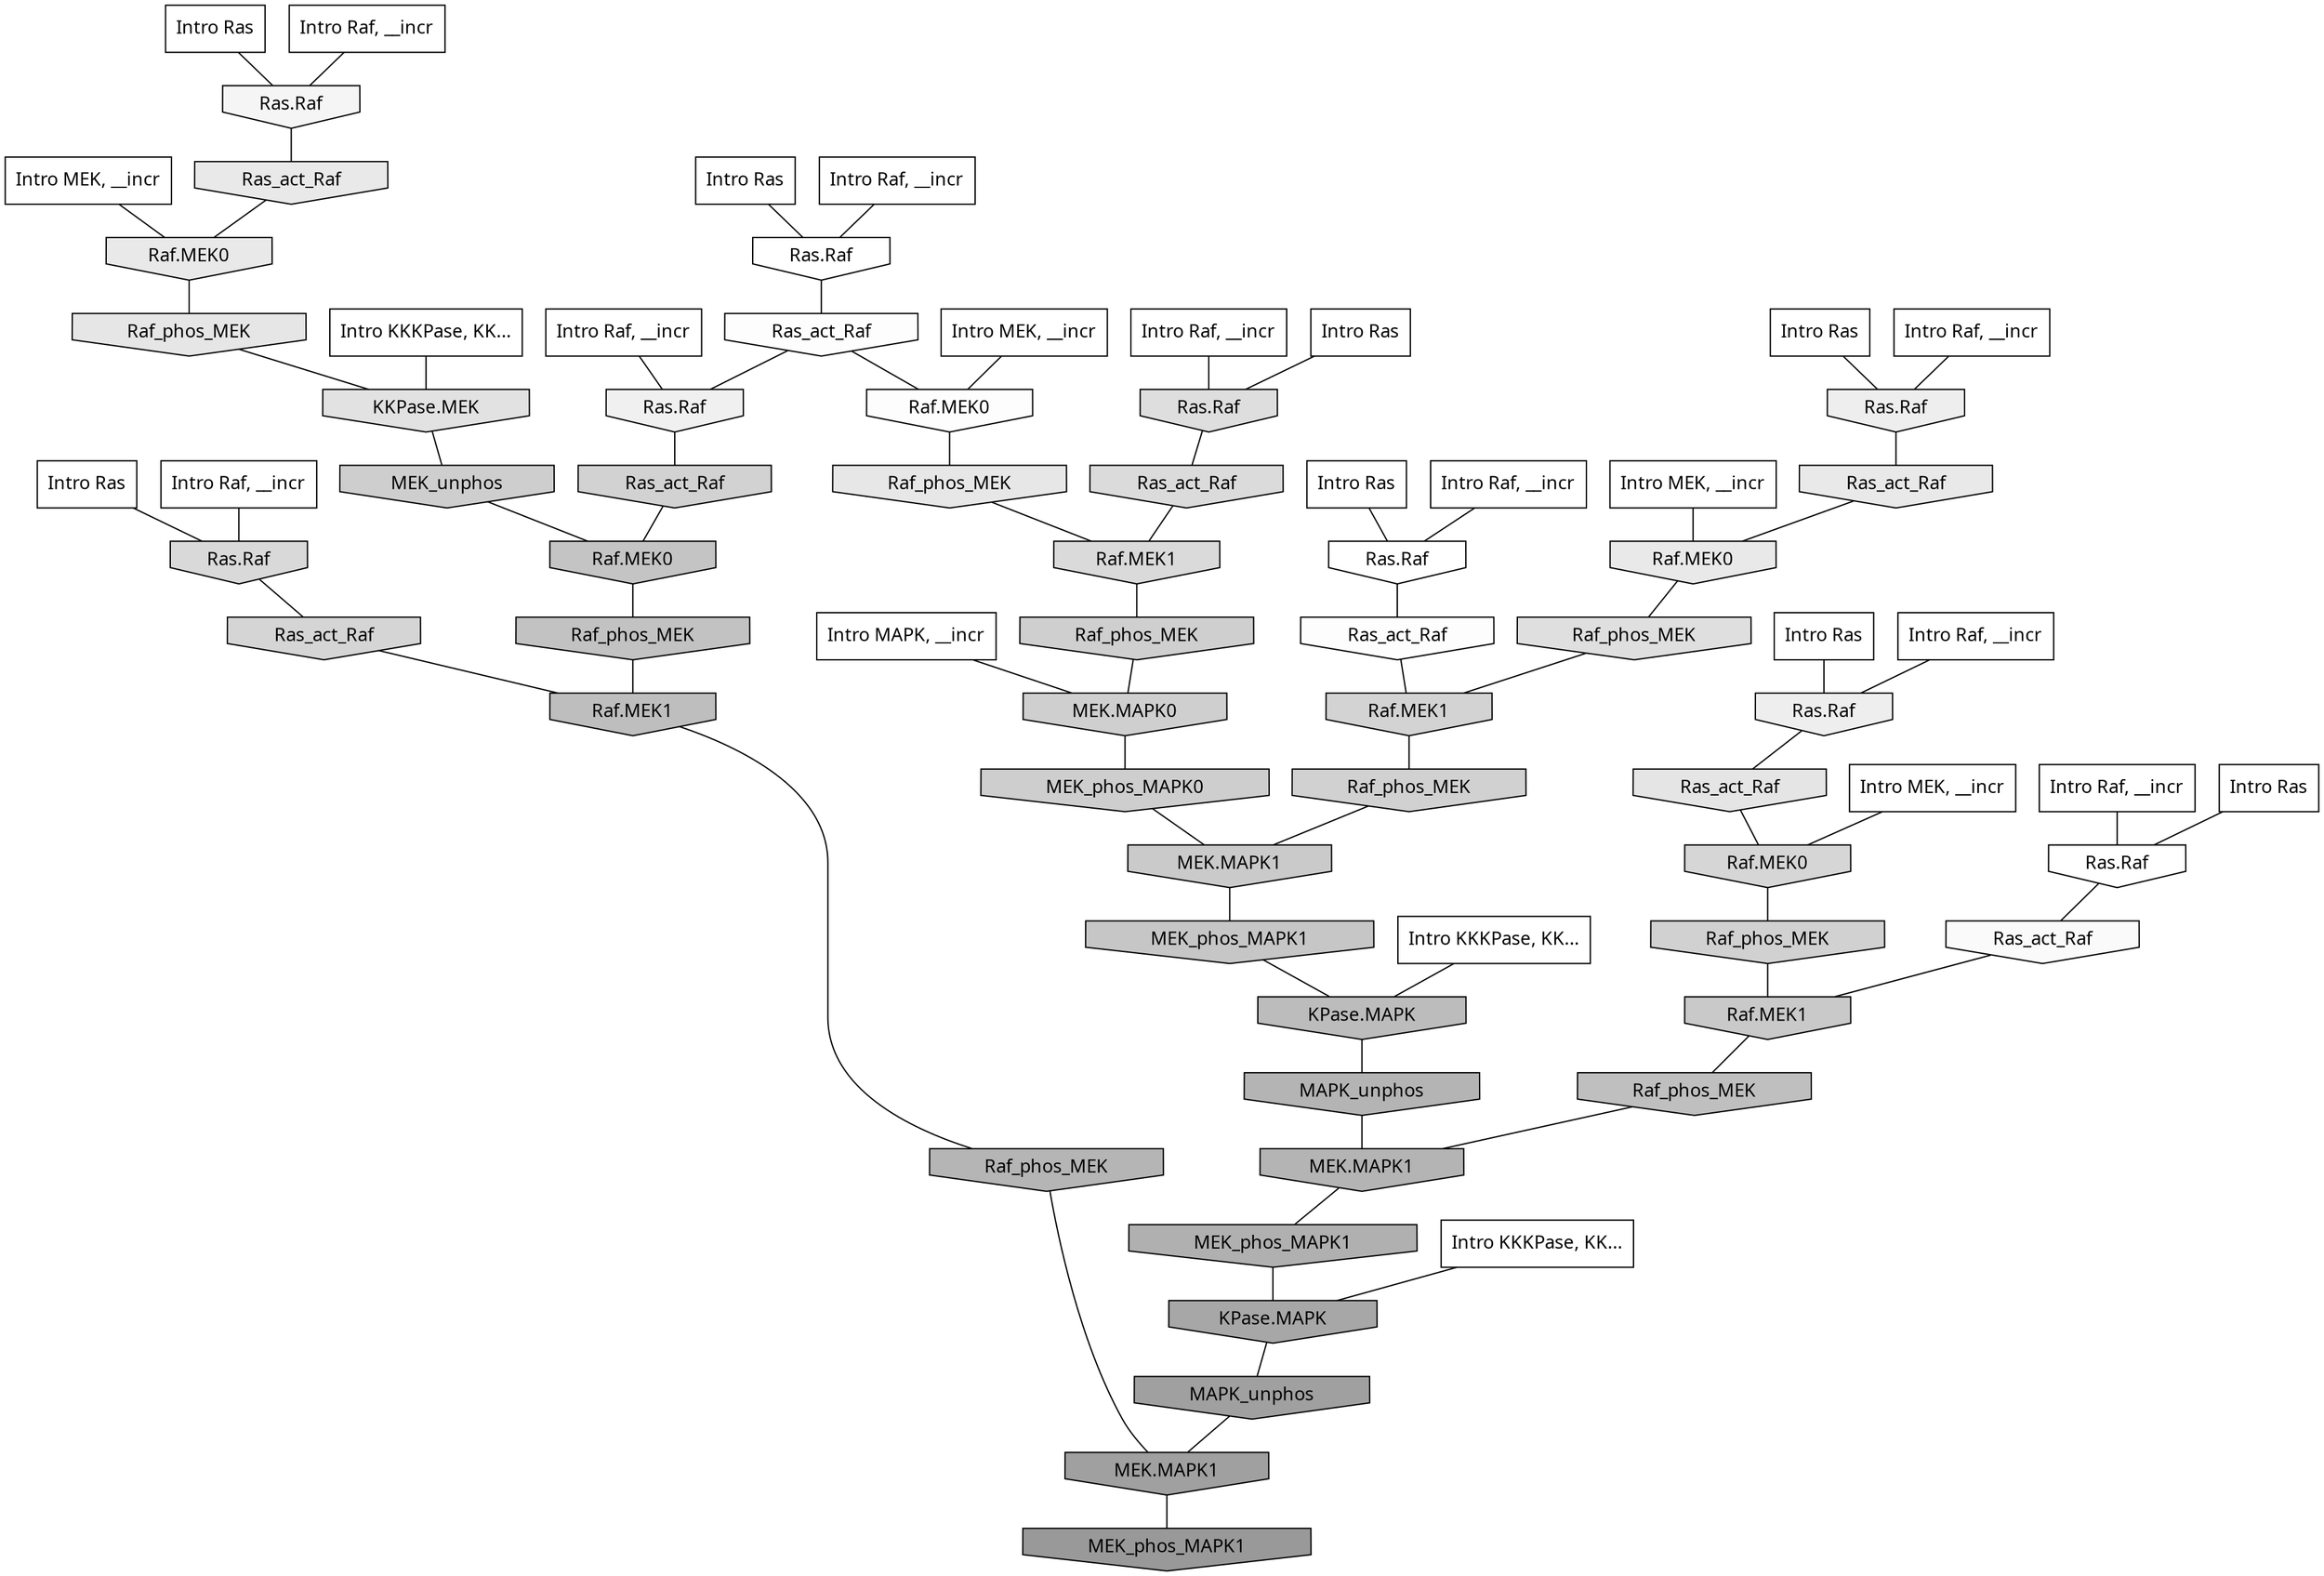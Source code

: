 digraph G{
  rankdir="TB";
  ranksep=0.30;
  node [fontname="CMU Serif"];
  edge [fontname="CMU Serif"];
  
  1 [label="Intro Ras", shape=rectangle, style=filled, fillcolor="0.000 0.000 1.000"]
  
  19 [label="Intro Ras", shape=rectangle, style=filled, fillcolor="0.000 0.000 1.000"]
  
  24 [label="Intro Ras", shape=rectangle, style=filled, fillcolor="0.000 0.000 1.000"]
  
  34 [label="Intro Ras", shape=rectangle, style=filled, fillcolor="0.000 0.000 1.000"]
  
  36 [label="Intro Ras", shape=rectangle, style=filled, fillcolor="0.000 0.000 1.000"]
  
  43 [label="Intro Ras", shape=rectangle, style=filled, fillcolor="0.000 0.000 1.000"]
  
  46 [label="Intro Ras", shape=rectangle, style=filled, fillcolor="0.000 0.000 1.000"]
  
  49 [label="Intro Ras", shape=rectangle, style=filled, fillcolor="0.000 0.000 1.000"]
  
  112 [label="Intro Raf, __incr", shape=rectangle, style=filled, fillcolor="0.000 0.000 1.000"]
  
  141 [label="Intro Raf, __incr", shape=rectangle, style=filled, fillcolor="0.000 0.000 1.000"]
  
  277 [label="Intro Raf, __incr", shape=rectangle, style=filled, fillcolor="0.000 0.000 1.000"]
  
  310 [label="Intro Raf, __incr", shape=rectangle, style=filled, fillcolor="0.000 0.000 1.000"]
  
  371 [label="Intro Raf, __incr", shape=rectangle, style=filled, fillcolor="0.000 0.000 1.000"]
  
  635 [label="Intro Raf, __incr", shape=rectangle, style=filled, fillcolor="0.000 0.000 1.000"]
  
  905 [label="Intro Raf, __incr", shape=rectangle, style=filled, fillcolor="0.000 0.000 1.000"]
  
  911 [label="Intro Raf, __incr", shape=rectangle, style=filled, fillcolor="0.000 0.000 1.000"]
  
  1091 [label="Intro Raf, __incr", shape=rectangle, style=filled, fillcolor="0.000 0.000 1.000"]
  
  1223 [label="Intro MEK, __incr", shape=rectangle, style=filled, fillcolor="0.000 0.000 1.000"]
  
  1458 [label="Intro MEK, __incr", shape=rectangle, style=filled, fillcolor="0.000 0.000 1.000"]
  
  1489 [label="Intro MEK, __incr", shape=rectangle, style=filled, fillcolor="0.000 0.000 1.000"]
  
  1968 [label="Intro MEK, __incr", shape=rectangle, style=filled, fillcolor="0.000 0.000 1.000"]
  
  3015 [label="Intro MAPK, __incr", shape=rectangle, style=filled, fillcolor="0.000 0.000 1.000"]
  
  3112 [label="Intro KKKPase, KK...", shape=rectangle, style=filled, fillcolor="0.000 0.000 1.000"]
  
  3133 [label="Intro KKKPase, KK...", shape=rectangle, style=filled, fillcolor="0.000 0.000 1.000"]
  
  3187 [label="Intro KKKPase, KK...", shape=rectangle, style=filled, fillcolor="0.000 0.000 1.000"]
  
  3251 [label="Ras.Raf", shape=invhouse, style=filled, fillcolor="0.000 0.000 1.000"]
  
  3256 [label="Ras.Raf", shape=invhouse, style=filled, fillcolor="0.000 0.000 1.000"]
  
  3262 [label="Ras.Raf", shape=invhouse, style=filled, fillcolor="0.000 0.000 1.000"]
  
  3404 [label="Ras_act_Raf", shape=invhouse, style=filled, fillcolor="0.000 0.000 0.990"]
  
  3416 [label="Ras_act_Raf", shape=invhouse, style=filled, fillcolor="0.000 0.000 0.989"]
  
  3418 [label="Raf.MEK0", shape=invhouse, style=filled, fillcolor="0.000 0.000 0.989"]
  
  3519 [label="Ras_act_Raf", shape=invhouse, style=filled, fillcolor="0.000 0.000 0.977"]
  
  3795 [label="Ras.Raf", shape=invhouse, style=filled, fillcolor="0.000 0.000 0.958"]
  
  4227 [label="Ras.Raf", shape=invhouse, style=filled, fillcolor="0.000 0.000 0.938"]
  
  4353 [label="Ras.Raf", shape=invhouse, style=filled, fillcolor="0.000 0.000 0.931"]
  
  4371 [label="Ras.Raf", shape=invhouse, style=filled, fillcolor="0.000 0.000 0.931"]
  
  4756 [label="Ras_act_Raf", shape=invhouse, style=filled, fillcolor="0.000 0.000 0.914"]
  
  4759 [label="Raf.MEK0", shape=invhouse, style=filled, fillcolor="0.000 0.000 0.914"]
  
  4805 [label="Ras_act_Raf", shape=invhouse, style=filled, fillcolor="0.000 0.000 0.912"]
  
  4808 [label="Raf.MEK0", shape=invhouse, style=filled, fillcolor="0.000 0.000 0.912"]
  
  4981 [label="Raf_phos_MEK", shape=invhouse, style=filled, fillcolor="0.000 0.000 0.904"]
  
  5052 [label="Raf_phos_MEK", shape=invhouse, style=filled, fillcolor="0.000 0.000 0.901"]
  
  5147 [label="Ras_act_Raf", shape=invhouse, style=filled, fillcolor="0.000 0.000 0.897"]
  
  5460 [label="KKPase.MEK", shape=invhouse, style=filled, fillcolor="0.000 0.000 0.885"]
  
  5749 [label="Raf_phos_MEK", shape=invhouse, style=filled, fillcolor="0.000 0.000 0.873"]
  
  5869 [label="Ras.Raf", shape=invhouse, style=filled, fillcolor="0.000 0.000 0.870"]
  
  6215 [label="Ras_act_Raf", shape=invhouse, style=filled, fillcolor="0.000 0.000 0.857"]
  
  6304 [label="Raf.MEK1", shape=invhouse, style=filled, fillcolor="0.000 0.000 0.854"]
  
  6431 [label="Ras.Raf", shape=invhouse, style=filled, fillcolor="0.000 0.000 0.851"]
  
  6996 [label="Raf.MEK0", shape=invhouse, style=filled, fillcolor="0.000 0.000 0.836"]
  
  7149 [label="Ras_act_Raf", shape=invhouse, style=filled, fillcolor="0.000 0.000 0.833"]
  
  7455 [label="Raf.MEK1", shape=invhouse, style=filled, fillcolor="0.000 0.000 0.826"]
  
  7633 [label="Ras_act_Raf", shape=invhouse, style=filled, fillcolor="0.000 0.000 0.822"]
  
  7702 [label="Raf_phos_MEK", shape=invhouse, style=filled, fillcolor="0.000 0.000 0.820"]
  
  7705 [label="Raf_phos_MEK", shape=invhouse, style=filled, fillcolor="0.000 0.000 0.820"]
  
  8202 [label="Raf_phos_MEK", shape=invhouse, style=filled, fillcolor="0.000 0.000 0.811"]
  
  8205 [label="MEK.MAPK0", shape=invhouse, style=filled, fillcolor="0.000 0.000 0.811"]
  
  8375 [label="MEK_phos_MAPK0", shape=invhouse, style=filled, fillcolor="0.000 0.000 0.807"]
  
  8416 [label="MEK_unphos", shape=invhouse, style=filled, fillcolor="0.000 0.000 0.806"]
  
  9193 [label="MEK.MAPK1", shape=invhouse, style=filled, fillcolor="0.000 0.000 0.790"]
  
  9265 [label="Raf.MEK1", shape=invhouse, style=filled, fillcolor="0.000 0.000 0.789"]
  
  10186 [label="MEK_phos_MAPK1", shape=invhouse, style=filled, fillcolor="0.000 0.000 0.775"]
  
  10597 [label="Raf.MEK0", shape=invhouse, style=filled, fillcolor="0.000 0.000 0.769"]
  
  11247 [label="Raf_phos_MEK", shape=invhouse, style=filled, fillcolor="0.000 0.000 0.760"]
  
  12196 [label="Raf_phos_MEK", shape=invhouse, style=filled, fillcolor="0.000 0.000 0.749"]
  
  12587 [label="Raf.MEK1", shape=invhouse, style=filled, fillcolor="0.000 0.000 0.744"]
  
  13113 [label="KPase.MAPK", shape=invhouse, style=filled, fillcolor="0.000 0.000 0.738"]
  
  15879 [label="Raf_phos_MEK", shape=invhouse, style=filled, fillcolor="0.000 0.000 0.709"]
  
  16185 [label="MAPK_unphos", shape=invhouse, style=filled, fillcolor="0.000 0.000 0.704"]
  
  16186 [label="MEK.MAPK1", shape=invhouse, style=filled, fillcolor="0.000 0.000 0.704"]
  
  16978 [label="MEK_phos_MAPK1", shape=invhouse, style=filled, fillcolor="0.000 0.000 0.690"]
  
  18404 [label="KPase.MAPK", shape=invhouse, style=filled, fillcolor="0.000 0.000 0.654"]
  
  19329 [label="MAPK_unphos", shape=invhouse, style=filled, fillcolor="0.000 0.000 0.627"]
  
  19331 [label="MEK.MAPK1", shape=invhouse, style=filled, fillcolor="0.000 0.000 0.627"]
  
  20012 [label="MEK_phos_MAPK1", shape=invhouse, style=filled, fillcolor="0.000 0.000 0.600"]
  
  
  19331 -> 20012 [dir=none, color="0.000 0.000 0.000"] 
  19329 -> 19331 [dir=none, color="0.000 0.000 0.000"] 
  18404 -> 19329 [dir=none, color="0.000 0.000 0.000"] 
  16978 -> 18404 [dir=none, color="0.000 0.000 0.000"] 
  16186 -> 16978 [dir=none, color="0.000 0.000 0.000"] 
  16185 -> 16186 [dir=none, color="0.000 0.000 0.000"] 
  15879 -> 19331 [dir=none, color="0.000 0.000 0.000"] 
  13113 -> 16185 [dir=none, color="0.000 0.000 0.000"] 
  12587 -> 15879 [dir=none, color="0.000 0.000 0.000"] 
  12196 -> 16186 [dir=none, color="0.000 0.000 0.000"] 
  11247 -> 12587 [dir=none, color="0.000 0.000 0.000"] 
  10597 -> 11247 [dir=none, color="0.000 0.000 0.000"] 
  10186 -> 13113 [dir=none, color="0.000 0.000 0.000"] 
  9265 -> 12196 [dir=none, color="0.000 0.000 0.000"] 
  9193 -> 10186 [dir=none, color="0.000 0.000 0.000"] 
  8416 -> 10597 [dir=none, color="0.000 0.000 0.000"] 
  8375 -> 9193 [dir=none, color="0.000 0.000 0.000"] 
  8205 -> 8375 [dir=none, color="0.000 0.000 0.000"] 
  8202 -> 8205 [dir=none, color="0.000 0.000 0.000"] 
  7705 -> 9265 [dir=none, color="0.000 0.000 0.000"] 
  7702 -> 9193 [dir=none, color="0.000 0.000 0.000"] 
  7633 -> 10597 [dir=none, color="0.000 0.000 0.000"] 
  7455 -> 7702 [dir=none, color="0.000 0.000 0.000"] 
  7149 -> 12587 [dir=none, color="0.000 0.000 0.000"] 
  6996 -> 7705 [dir=none, color="0.000 0.000 0.000"] 
  6431 -> 7149 [dir=none, color="0.000 0.000 0.000"] 
  6304 -> 8202 [dir=none, color="0.000 0.000 0.000"] 
  6215 -> 6304 [dir=none, color="0.000 0.000 0.000"] 
  5869 -> 6215 [dir=none, color="0.000 0.000 0.000"] 
  5749 -> 7455 [dir=none, color="0.000 0.000 0.000"] 
  5460 -> 8416 [dir=none, color="0.000 0.000 0.000"] 
  5147 -> 6996 [dir=none, color="0.000 0.000 0.000"] 
  5052 -> 5460 [dir=none, color="0.000 0.000 0.000"] 
  4981 -> 6304 [dir=none, color="0.000 0.000 0.000"] 
  4808 -> 5052 [dir=none, color="0.000 0.000 0.000"] 
  4805 -> 4808 [dir=none, color="0.000 0.000 0.000"] 
  4759 -> 5749 [dir=none, color="0.000 0.000 0.000"] 
  4756 -> 4759 [dir=none, color="0.000 0.000 0.000"] 
  4371 -> 4756 [dir=none, color="0.000 0.000 0.000"] 
  4353 -> 5147 [dir=none, color="0.000 0.000 0.000"] 
  4227 -> 7633 [dir=none, color="0.000 0.000 0.000"] 
  3795 -> 4805 [dir=none, color="0.000 0.000 0.000"] 
  3519 -> 9265 [dir=none, color="0.000 0.000 0.000"] 
  3418 -> 4981 [dir=none, color="0.000 0.000 0.000"] 
  3416 -> 3418 [dir=none, color="0.000 0.000 0.000"] 
  3416 -> 4227 [dir=none, color="0.000 0.000 0.000"] 
  3404 -> 7455 [dir=none, color="0.000 0.000 0.000"] 
  3262 -> 3416 [dir=none, color="0.000 0.000 0.000"] 
  3256 -> 3404 [dir=none, color="0.000 0.000 0.000"] 
  3251 -> 3519 [dir=none, color="0.000 0.000 0.000"] 
  3187 -> 13113 [dir=none, color="0.000 0.000 0.000"] 
  3133 -> 18404 [dir=none, color="0.000 0.000 0.000"] 
  3112 -> 5460 [dir=none, color="0.000 0.000 0.000"] 
  3015 -> 8205 [dir=none, color="0.000 0.000 0.000"] 
  1968 -> 4759 [dir=none, color="0.000 0.000 0.000"] 
  1489 -> 6996 [dir=none, color="0.000 0.000 0.000"] 
  1458 -> 4808 [dir=none, color="0.000 0.000 0.000"] 
  1223 -> 3418 [dir=none, color="0.000 0.000 0.000"] 
  1091 -> 4227 [dir=none, color="0.000 0.000 0.000"] 
  911 -> 5869 [dir=none, color="0.000 0.000 0.000"] 
  905 -> 3795 [dir=none, color="0.000 0.000 0.000"] 
  635 -> 6431 [dir=none, color="0.000 0.000 0.000"] 
  371 -> 4371 [dir=none, color="0.000 0.000 0.000"] 
  310 -> 4353 [dir=none, color="0.000 0.000 0.000"] 
  277 -> 3256 [dir=none, color="0.000 0.000 0.000"] 
  141 -> 3251 [dir=none, color="0.000 0.000 0.000"] 
  112 -> 3262 [dir=none, color="0.000 0.000 0.000"] 
  49 -> 5869 [dir=none, color="0.000 0.000 0.000"] 
  46 -> 3251 [dir=none, color="0.000 0.000 0.000"] 
  43 -> 6431 [dir=none, color="0.000 0.000 0.000"] 
  36 -> 4353 [dir=none, color="0.000 0.000 0.000"] 
  34 -> 3795 [dir=none, color="0.000 0.000 0.000"] 
  24 -> 3256 [dir=none, color="0.000 0.000 0.000"] 
  19 -> 3262 [dir=none, color="0.000 0.000 0.000"] 
  1 -> 4371 [dir=none, color="0.000 0.000 0.000"] 
  
  }
